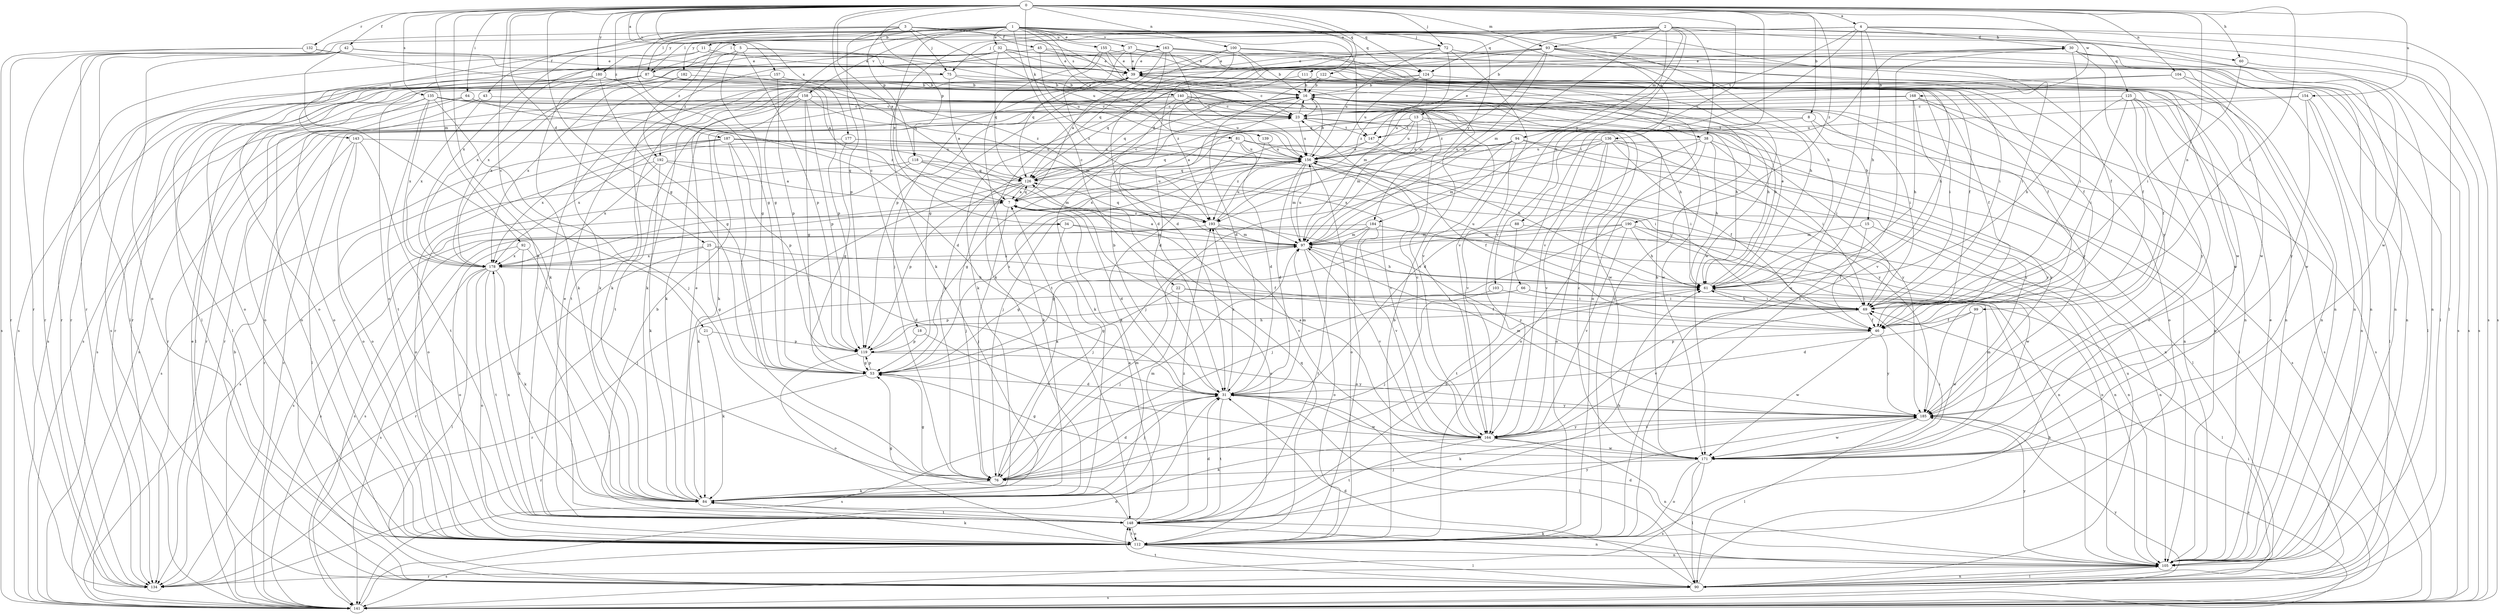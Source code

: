 strict digraph  {
0;
1;
2;
3;
4;
5;
7;
8;
11;
13;
15;
16;
18;
21;
22;
23;
25;
30;
31;
32;
34;
37;
38;
39;
42;
43;
45;
46;
53;
60;
61;
64;
66;
69;
72;
75;
76;
81;
84;
87;
88;
90;
92;
93;
94;
97;
99;
100;
103;
104;
105;
111;
112;
118;
119;
122;
124;
125;
126;
132;
134;
135;
136;
139;
140;
141;
143;
147;
148;
154;
155;
156;
157;
158;
163;
164;
168;
171;
177;
178;
180;
182;
184;
185;
187;
190;
192;
193;
0 -> 4  [label=a];
0 -> 5  [label=a];
0 -> 7  [label=a];
0 -> 8  [label=b];
0 -> 18  [label=c];
0 -> 21  [label=c];
0 -> 25  [label=d];
0 -> 42  [label=f];
0 -> 53  [label=g];
0 -> 60  [label=h];
0 -> 64  [label=i];
0 -> 66  [label=i];
0 -> 69  [label=i];
0 -> 72  [label=j];
0 -> 81  [label=k];
0 -> 84  [label=k];
0 -> 92  [label=m];
0 -> 93  [label=m];
0 -> 99  [label=n];
0 -> 100  [label=n];
0 -> 103  [label=n];
0 -> 104  [label=n];
0 -> 111  [label=o];
0 -> 118  [label=p];
0 -> 122  [label=q];
0 -> 124  [label=q];
0 -> 132  [label=r];
0 -> 135  [label=s];
0 -> 154  [label=u];
0 -> 157  [label=v];
0 -> 168  [label=w];
0 -> 177  [label=x];
0 -> 180  [label=y];
0 -> 187  [label=z];
0 -> 190  [label=z];
1 -> 11  [label=b];
1 -> 22  [label=c];
1 -> 32  [label=e];
1 -> 34  [label=e];
1 -> 37  [label=e];
1 -> 53  [label=g];
1 -> 60  [label=h];
1 -> 61  [label=h];
1 -> 72  [label=j];
1 -> 87  [label=l];
1 -> 124  [label=q];
1 -> 134  [label=r];
1 -> 136  [label=s];
1 -> 139  [label=s];
1 -> 140  [label=s];
1 -> 143  [label=t];
1 -> 147  [label=t];
1 -> 155  [label=u];
1 -> 158  [label=v];
1 -> 163  [label=v];
1 -> 178  [label=x];
1 -> 180  [label=y];
1 -> 182  [label=y];
1 -> 184  [label=y];
2 -> 13  [label=b];
2 -> 38  [label=e];
2 -> 84  [label=k];
2 -> 93  [label=m];
2 -> 94  [label=m];
2 -> 97  [label=m];
2 -> 124  [label=q];
2 -> 125  [label=q];
2 -> 134  [label=r];
2 -> 141  [label=s];
2 -> 164  [label=v];
2 -> 171  [label=w];
2 -> 184  [label=y];
2 -> 192  [label=z];
3 -> 23  [label=c];
3 -> 43  [label=f];
3 -> 45  [label=f];
3 -> 46  [label=f];
3 -> 53  [label=g];
3 -> 75  [label=j];
3 -> 87  [label=l];
3 -> 118  [label=p];
3 -> 119  [label=p];
3 -> 156  [label=u];
4 -> 30  [label=d];
4 -> 61  [label=h];
4 -> 75  [label=j];
4 -> 87  [label=l];
4 -> 88  [label=l];
4 -> 90  [label=l];
4 -> 112  [label=o];
4 -> 141  [label=s];
4 -> 147  [label=t];
5 -> 38  [label=e];
5 -> 53  [label=g];
5 -> 75  [label=j];
5 -> 119  [label=p];
5 -> 178  [label=x];
5 -> 192  [label=z];
7 -> 30  [label=d];
7 -> 31  [label=d];
7 -> 76  [label=j];
7 -> 112  [label=o];
7 -> 126  [label=q];
7 -> 141  [label=s];
7 -> 156  [label=u];
7 -> 193  [label=z];
8 -> 7  [label=a];
8 -> 15  [label=b];
8 -> 105  [label=n];
8 -> 147  [label=t];
11 -> 39  [label=e];
11 -> 46  [label=f];
11 -> 134  [label=r];
11 -> 178  [label=x];
13 -> 84  [label=k];
13 -> 90  [label=l];
13 -> 97  [label=m];
13 -> 141  [label=s];
13 -> 147  [label=t];
13 -> 156  [label=u];
15 -> 46  [label=f];
15 -> 97  [label=m];
15 -> 105  [label=n];
16 -> 23  [label=c];
16 -> 31  [label=d];
16 -> 61  [label=h];
16 -> 105  [label=n];
16 -> 134  [label=r];
16 -> 171  [label=w];
16 -> 185  [label=y];
18 -> 119  [label=p];
18 -> 164  [label=v];
21 -> 84  [label=k];
21 -> 119  [label=p];
22 -> 46  [label=f];
22 -> 53  [label=g];
22 -> 69  [label=i];
22 -> 76  [label=j];
23 -> 16  [label=b];
23 -> 69  [label=i];
23 -> 147  [label=t];
23 -> 156  [label=u];
25 -> 31  [label=d];
25 -> 46  [label=f];
25 -> 53  [label=g];
25 -> 134  [label=r];
25 -> 178  [label=x];
30 -> 39  [label=e];
30 -> 46  [label=f];
30 -> 69  [label=i];
30 -> 105  [label=n];
30 -> 112  [label=o];
30 -> 141  [label=s];
30 -> 164  [label=v];
31 -> 16  [label=b];
31 -> 76  [label=j];
31 -> 90  [label=l];
31 -> 97  [label=m];
31 -> 141  [label=s];
31 -> 148  [label=t];
31 -> 171  [label=w];
31 -> 185  [label=y];
31 -> 193  [label=z];
32 -> 39  [label=e];
32 -> 46  [label=f];
32 -> 90  [label=l];
32 -> 97  [label=m];
32 -> 105  [label=n];
32 -> 126  [label=q];
32 -> 134  [label=r];
32 -> 141  [label=s];
32 -> 148  [label=t];
34 -> 76  [label=j];
34 -> 97  [label=m];
34 -> 105  [label=n];
34 -> 141  [label=s];
37 -> 39  [label=e];
37 -> 112  [label=o];
37 -> 126  [label=q];
37 -> 171  [label=w];
37 -> 185  [label=y];
38 -> 31  [label=d];
38 -> 61  [label=h];
38 -> 69  [label=i];
38 -> 112  [label=o];
38 -> 156  [label=u];
38 -> 185  [label=y];
39 -> 16  [label=b];
39 -> 23  [label=c];
39 -> 46  [label=f];
39 -> 84  [label=k];
39 -> 105  [label=n];
39 -> 148  [label=t];
42 -> 39  [label=e];
42 -> 84  [label=k];
42 -> 90  [label=l];
42 -> 112  [label=o];
42 -> 134  [label=r];
42 -> 193  [label=z];
43 -> 23  [label=c];
43 -> 112  [label=o];
43 -> 178  [label=x];
45 -> 39  [label=e];
45 -> 69  [label=i];
45 -> 141  [label=s];
45 -> 156  [label=u];
46 -> 119  [label=p];
46 -> 171  [label=w];
46 -> 185  [label=y];
53 -> 31  [label=d];
53 -> 119  [label=p];
53 -> 134  [label=r];
53 -> 156  [label=u];
60 -> 69  [label=i];
60 -> 141  [label=s];
61 -> 16  [label=b];
61 -> 39  [label=e];
61 -> 69  [label=i];
61 -> 156  [label=u];
64 -> 23  [label=c];
64 -> 31  [label=d];
64 -> 112  [label=o];
64 -> 141  [label=s];
66 -> 69  [label=i];
66 -> 90  [label=l];
66 -> 119  [label=p];
66 -> 134  [label=r];
69 -> 46  [label=f];
69 -> 61  [label=h];
69 -> 164  [label=v];
72 -> 39  [label=e];
72 -> 76  [label=j];
72 -> 105  [label=n];
72 -> 141  [label=s];
72 -> 156  [label=u];
72 -> 164  [label=v];
72 -> 193  [label=z];
75 -> 7  [label=a];
75 -> 16  [label=b];
75 -> 84  [label=k];
75 -> 105  [label=n];
76 -> 7  [label=a];
76 -> 16  [label=b];
76 -> 31  [label=d];
76 -> 53  [label=g];
76 -> 61  [label=h];
76 -> 84  [label=k];
76 -> 97  [label=m];
81 -> 31  [label=d];
81 -> 61  [label=h];
81 -> 84  [label=k];
81 -> 126  [label=q];
81 -> 156  [label=u];
81 -> 185  [label=y];
84 -> 39  [label=e];
84 -> 97  [label=m];
84 -> 148  [label=t];
87 -> 16  [label=b];
87 -> 69  [label=i];
87 -> 90  [label=l];
87 -> 112  [label=o];
87 -> 119  [label=p];
87 -> 126  [label=q];
87 -> 141  [label=s];
87 -> 178  [label=x];
88 -> 97  [label=m];
88 -> 105  [label=n];
88 -> 148  [label=t];
90 -> 31  [label=d];
90 -> 61  [label=h];
90 -> 105  [label=n];
90 -> 141  [label=s];
90 -> 148  [label=t];
90 -> 156  [label=u];
92 -> 76  [label=j];
92 -> 84  [label=k];
92 -> 112  [label=o];
92 -> 178  [label=x];
93 -> 39  [label=e];
93 -> 53  [label=g];
93 -> 61  [label=h];
93 -> 69  [label=i];
93 -> 84  [label=k];
93 -> 97  [label=m];
93 -> 105  [label=n];
93 -> 119  [label=p];
93 -> 171  [label=w];
93 -> 193  [label=z];
94 -> 76  [label=j];
94 -> 97  [label=m];
94 -> 105  [label=n];
94 -> 156  [label=u];
94 -> 164  [label=v];
94 -> 178  [label=x];
94 -> 185  [label=y];
97 -> 7  [label=a];
97 -> 53  [label=g];
97 -> 61  [label=h];
97 -> 112  [label=o];
97 -> 156  [label=u];
97 -> 164  [label=v];
97 -> 178  [label=x];
99 -> 31  [label=d];
99 -> 46  [label=f];
99 -> 171  [label=w];
100 -> 16  [label=b];
100 -> 31  [label=d];
100 -> 39  [label=e];
100 -> 112  [label=o];
100 -> 126  [label=q];
100 -> 171  [label=w];
103 -> 69  [label=i];
103 -> 76  [label=j];
104 -> 16  [label=b];
104 -> 105  [label=n];
104 -> 126  [label=q];
104 -> 171  [label=w];
105 -> 31  [label=d];
105 -> 39  [label=e];
105 -> 84  [label=k];
105 -> 90  [label=l];
105 -> 134  [label=r];
105 -> 185  [label=y];
111 -> 16  [label=b];
111 -> 126  [label=q];
111 -> 171  [label=w];
112 -> 16  [label=b];
112 -> 84  [label=k];
112 -> 90  [label=l];
112 -> 105  [label=n];
112 -> 126  [label=q];
112 -> 141  [label=s];
112 -> 148  [label=t];
118 -> 69  [label=i];
118 -> 97  [label=m];
118 -> 112  [label=o];
118 -> 126  [label=q];
118 -> 141  [label=s];
119 -> 53  [label=g];
119 -> 61  [label=h];
119 -> 112  [label=o];
119 -> 185  [label=y];
122 -> 16  [label=b];
122 -> 31  [label=d];
122 -> 61  [label=h];
124 -> 16  [label=b];
124 -> 84  [label=k];
124 -> 90  [label=l];
124 -> 97  [label=m];
124 -> 105  [label=n];
124 -> 156  [label=u];
125 -> 23  [label=c];
125 -> 46  [label=f];
125 -> 61  [label=h];
125 -> 69  [label=i];
125 -> 112  [label=o];
125 -> 141  [label=s];
125 -> 185  [label=y];
126 -> 7  [label=a];
126 -> 23  [label=c];
126 -> 76  [label=j];
126 -> 84  [label=k];
126 -> 119  [label=p];
132 -> 7  [label=a];
132 -> 39  [label=e];
132 -> 134  [label=r];
132 -> 141  [label=s];
135 -> 23  [label=c];
135 -> 76  [label=j];
135 -> 90  [label=l];
135 -> 112  [label=o];
135 -> 148  [label=t];
135 -> 171  [label=w];
135 -> 178  [label=x];
135 -> 193  [label=z];
136 -> 46  [label=f];
136 -> 76  [label=j];
136 -> 90  [label=l];
136 -> 112  [label=o];
136 -> 156  [label=u];
136 -> 164  [label=v];
136 -> 178  [label=x];
136 -> 185  [label=y];
139 -> 156  [label=u];
139 -> 193  [label=z];
140 -> 23  [label=c];
140 -> 61  [label=h];
140 -> 84  [label=k];
140 -> 126  [label=q];
140 -> 134  [label=r];
140 -> 156  [label=u];
140 -> 164  [label=v];
141 -> 16  [label=b];
141 -> 23  [label=c];
141 -> 31  [label=d];
141 -> 39  [label=e];
141 -> 69  [label=i];
141 -> 185  [label=y];
143 -> 90  [label=l];
143 -> 112  [label=o];
143 -> 134  [label=r];
143 -> 148  [label=t];
143 -> 156  [label=u];
147 -> 84  [label=k];
147 -> 156  [label=u];
147 -> 185  [label=y];
148 -> 7  [label=a];
148 -> 16  [label=b];
148 -> 31  [label=d];
148 -> 39  [label=e];
148 -> 53  [label=g];
148 -> 61  [label=h];
148 -> 105  [label=n];
148 -> 112  [label=o];
148 -> 178  [label=x];
148 -> 185  [label=y];
148 -> 193  [label=z];
154 -> 23  [label=c];
154 -> 90  [label=l];
154 -> 105  [label=n];
154 -> 156  [label=u];
154 -> 185  [label=y];
155 -> 39  [label=e];
155 -> 46  [label=f];
155 -> 148  [label=t];
155 -> 156  [label=u];
155 -> 193  [label=z];
156 -> 16  [label=b];
156 -> 31  [label=d];
156 -> 46  [label=f];
156 -> 53  [label=g];
156 -> 97  [label=m];
156 -> 112  [label=o];
156 -> 126  [label=q];
157 -> 16  [label=b];
157 -> 119  [label=p];
157 -> 134  [label=r];
158 -> 23  [label=c];
158 -> 53  [label=g];
158 -> 61  [label=h];
158 -> 69  [label=i];
158 -> 84  [label=k];
158 -> 97  [label=m];
158 -> 119  [label=p];
158 -> 134  [label=r];
158 -> 141  [label=s];
158 -> 148  [label=t];
163 -> 7  [label=a];
163 -> 31  [label=d];
163 -> 39  [label=e];
163 -> 90  [label=l];
163 -> 105  [label=n];
163 -> 112  [label=o];
163 -> 134  [label=r];
163 -> 193  [label=z];
164 -> 7  [label=a];
164 -> 23  [label=c];
164 -> 84  [label=k];
164 -> 105  [label=n];
164 -> 148  [label=t];
164 -> 171  [label=w];
164 -> 185  [label=y];
168 -> 23  [label=c];
168 -> 61  [label=h];
168 -> 112  [label=o];
168 -> 141  [label=s];
168 -> 156  [label=u];
168 -> 164  [label=v];
171 -> 16  [label=b];
171 -> 23  [label=c];
171 -> 53  [label=g];
171 -> 69  [label=i];
171 -> 76  [label=j];
171 -> 90  [label=l];
171 -> 97  [label=m];
171 -> 112  [label=o];
171 -> 141  [label=s];
177 -> 53  [label=g];
177 -> 69  [label=i];
177 -> 156  [label=u];
177 -> 178  [label=x];
178 -> 61  [label=h];
178 -> 84  [label=k];
178 -> 90  [label=l];
178 -> 112  [label=o];
178 -> 141  [label=s];
178 -> 148  [label=t];
180 -> 16  [label=b];
180 -> 53  [label=g];
180 -> 84  [label=k];
180 -> 112  [label=o];
180 -> 141  [label=s];
180 -> 164  [label=v];
182 -> 16  [label=b];
182 -> 84  [label=k];
182 -> 178  [label=x];
184 -> 97  [label=m];
184 -> 105  [label=n];
184 -> 112  [label=o];
184 -> 141  [label=s];
184 -> 148  [label=t];
184 -> 164  [label=v];
185 -> 84  [label=k];
185 -> 90  [label=l];
185 -> 97  [label=m];
185 -> 141  [label=s];
185 -> 164  [label=v];
185 -> 171  [label=w];
187 -> 69  [label=i];
187 -> 76  [label=j];
187 -> 112  [label=o];
187 -> 119  [label=p];
187 -> 141  [label=s];
187 -> 156  [label=u];
187 -> 164  [label=v];
187 -> 178  [label=x];
190 -> 53  [label=g];
190 -> 61  [label=h];
190 -> 76  [label=j];
190 -> 97  [label=m];
190 -> 105  [label=n];
190 -> 164  [label=v];
190 -> 171  [label=w];
192 -> 7  [label=a];
192 -> 84  [label=k];
192 -> 112  [label=o];
192 -> 126  [label=q];
192 -> 178  [label=x];
193 -> 97  [label=m];
193 -> 126  [label=q];
193 -> 141  [label=s];
193 -> 156  [label=u];
193 -> 164  [label=v];
193 -> 185  [label=y];
}
